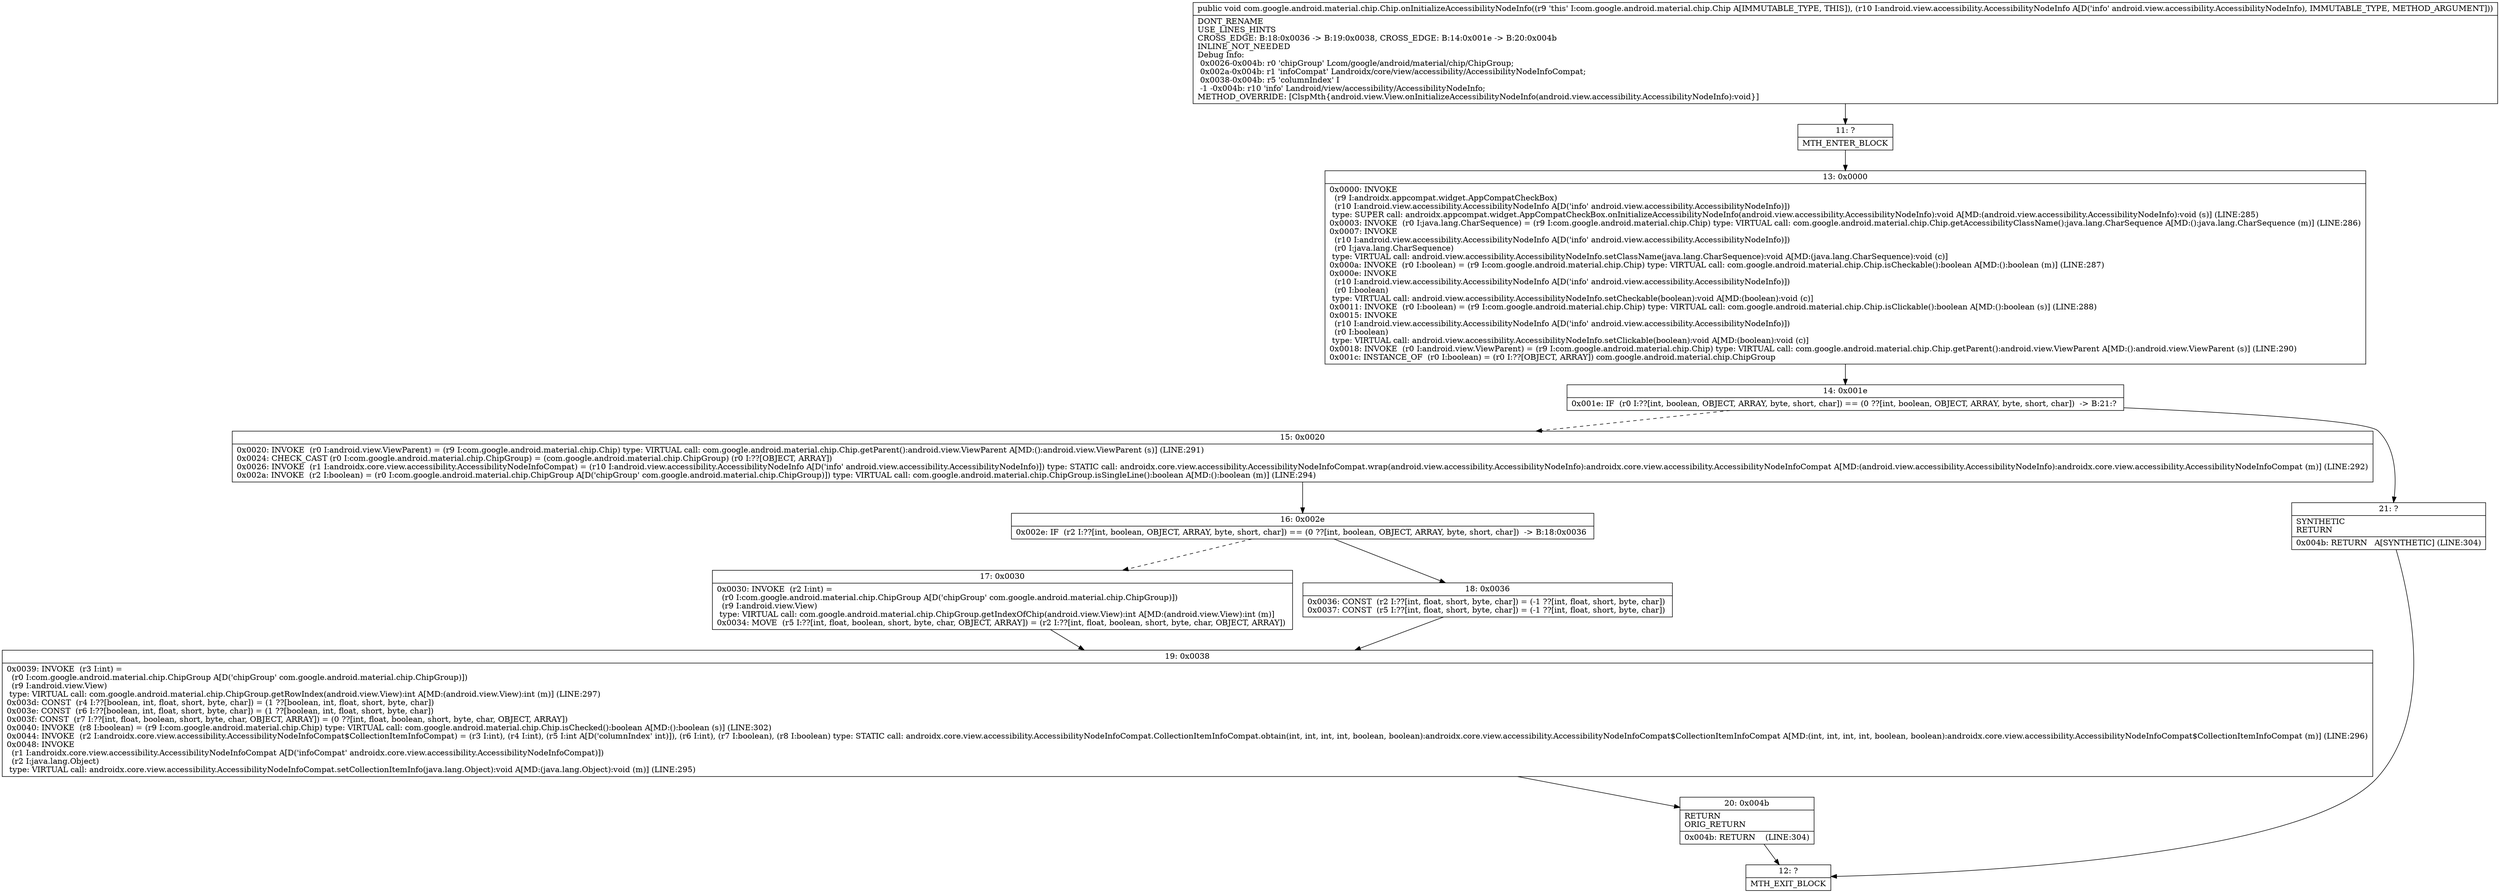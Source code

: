 digraph "CFG forcom.google.android.material.chip.Chip.onInitializeAccessibilityNodeInfo(Landroid\/view\/accessibility\/AccessibilityNodeInfo;)V" {
Node_11 [shape=record,label="{11\:\ ?|MTH_ENTER_BLOCK\l}"];
Node_13 [shape=record,label="{13\:\ 0x0000|0x0000: INVOKE  \l  (r9 I:androidx.appcompat.widget.AppCompatCheckBox)\l  (r10 I:android.view.accessibility.AccessibilityNodeInfo A[D('info' android.view.accessibility.AccessibilityNodeInfo)])\l type: SUPER call: androidx.appcompat.widget.AppCompatCheckBox.onInitializeAccessibilityNodeInfo(android.view.accessibility.AccessibilityNodeInfo):void A[MD:(android.view.accessibility.AccessibilityNodeInfo):void (s)] (LINE:285)\l0x0003: INVOKE  (r0 I:java.lang.CharSequence) = (r9 I:com.google.android.material.chip.Chip) type: VIRTUAL call: com.google.android.material.chip.Chip.getAccessibilityClassName():java.lang.CharSequence A[MD:():java.lang.CharSequence (m)] (LINE:286)\l0x0007: INVOKE  \l  (r10 I:android.view.accessibility.AccessibilityNodeInfo A[D('info' android.view.accessibility.AccessibilityNodeInfo)])\l  (r0 I:java.lang.CharSequence)\l type: VIRTUAL call: android.view.accessibility.AccessibilityNodeInfo.setClassName(java.lang.CharSequence):void A[MD:(java.lang.CharSequence):void (c)]\l0x000a: INVOKE  (r0 I:boolean) = (r9 I:com.google.android.material.chip.Chip) type: VIRTUAL call: com.google.android.material.chip.Chip.isCheckable():boolean A[MD:():boolean (m)] (LINE:287)\l0x000e: INVOKE  \l  (r10 I:android.view.accessibility.AccessibilityNodeInfo A[D('info' android.view.accessibility.AccessibilityNodeInfo)])\l  (r0 I:boolean)\l type: VIRTUAL call: android.view.accessibility.AccessibilityNodeInfo.setCheckable(boolean):void A[MD:(boolean):void (c)]\l0x0011: INVOKE  (r0 I:boolean) = (r9 I:com.google.android.material.chip.Chip) type: VIRTUAL call: com.google.android.material.chip.Chip.isClickable():boolean A[MD:():boolean (s)] (LINE:288)\l0x0015: INVOKE  \l  (r10 I:android.view.accessibility.AccessibilityNodeInfo A[D('info' android.view.accessibility.AccessibilityNodeInfo)])\l  (r0 I:boolean)\l type: VIRTUAL call: android.view.accessibility.AccessibilityNodeInfo.setClickable(boolean):void A[MD:(boolean):void (c)]\l0x0018: INVOKE  (r0 I:android.view.ViewParent) = (r9 I:com.google.android.material.chip.Chip) type: VIRTUAL call: com.google.android.material.chip.Chip.getParent():android.view.ViewParent A[MD:():android.view.ViewParent (s)] (LINE:290)\l0x001c: INSTANCE_OF  (r0 I:boolean) = (r0 I:??[OBJECT, ARRAY]) com.google.android.material.chip.ChipGroup \l}"];
Node_14 [shape=record,label="{14\:\ 0x001e|0x001e: IF  (r0 I:??[int, boolean, OBJECT, ARRAY, byte, short, char]) == (0 ??[int, boolean, OBJECT, ARRAY, byte, short, char])  \-\> B:21:? \l}"];
Node_15 [shape=record,label="{15\:\ 0x0020|0x0020: INVOKE  (r0 I:android.view.ViewParent) = (r9 I:com.google.android.material.chip.Chip) type: VIRTUAL call: com.google.android.material.chip.Chip.getParent():android.view.ViewParent A[MD:():android.view.ViewParent (s)] (LINE:291)\l0x0024: CHECK_CAST (r0 I:com.google.android.material.chip.ChipGroup) = (com.google.android.material.chip.ChipGroup) (r0 I:??[OBJECT, ARRAY]) \l0x0026: INVOKE  (r1 I:androidx.core.view.accessibility.AccessibilityNodeInfoCompat) = (r10 I:android.view.accessibility.AccessibilityNodeInfo A[D('info' android.view.accessibility.AccessibilityNodeInfo)]) type: STATIC call: androidx.core.view.accessibility.AccessibilityNodeInfoCompat.wrap(android.view.accessibility.AccessibilityNodeInfo):androidx.core.view.accessibility.AccessibilityNodeInfoCompat A[MD:(android.view.accessibility.AccessibilityNodeInfo):androidx.core.view.accessibility.AccessibilityNodeInfoCompat (m)] (LINE:292)\l0x002a: INVOKE  (r2 I:boolean) = (r0 I:com.google.android.material.chip.ChipGroup A[D('chipGroup' com.google.android.material.chip.ChipGroup)]) type: VIRTUAL call: com.google.android.material.chip.ChipGroup.isSingleLine():boolean A[MD:():boolean (m)] (LINE:294)\l}"];
Node_16 [shape=record,label="{16\:\ 0x002e|0x002e: IF  (r2 I:??[int, boolean, OBJECT, ARRAY, byte, short, char]) == (0 ??[int, boolean, OBJECT, ARRAY, byte, short, char])  \-\> B:18:0x0036 \l}"];
Node_17 [shape=record,label="{17\:\ 0x0030|0x0030: INVOKE  (r2 I:int) = \l  (r0 I:com.google.android.material.chip.ChipGroup A[D('chipGroup' com.google.android.material.chip.ChipGroup)])\l  (r9 I:android.view.View)\l type: VIRTUAL call: com.google.android.material.chip.ChipGroup.getIndexOfChip(android.view.View):int A[MD:(android.view.View):int (m)]\l0x0034: MOVE  (r5 I:??[int, float, boolean, short, byte, char, OBJECT, ARRAY]) = (r2 I:??[int, float, boolean, short, byte, char, OBJECT, ARRAY]) \l}"];
Node_19 [shape=record,label="{19\:\ 0x0038|0x0039: INVOKE  (r3 I:int) = \l  (r0 I:com.google.android.material.chip.ChipGroup A[D('chipGroup' com.google.android.material.chip.ChipGroup)])\l  (r9 I:android.view.View)\l type: VIRTUAL call: com.google.android.material.chip.ChipGroup.getRowIndex(android.view.View):int A[MD:(android.view.View):int (m)] (LINE:297)\l0x003d: CONST  (r4 I:??[boolean, int, float, short, byte, char]) = (1 ??[boolean, int, float, short, byte, char]) \l0x003e: CONST  (r6 I:??[boolean, int, float, short, byte, char]) = (1 ??[boolean, int, float, short, byte, char]) \l0x003f: CONST  (r7 I:??[int, float, boolean, short, byte, char, OBJECT, ARRAY]) = (0 ??[int, float, boolean, short, byte, char, OBJECT, ARRAY]) \l0x0040: INVOKE  (r8 I:boolean) = (r9 I:com.google.android.material.chip.Chip) type: VIRTUAL call: com.google.android.material.chip.Chip.isChecked():boolean A[MD:():boolean (s)] (LINE:302)\l0x0044: INVOKE  (r2 I:androidx.core.view.accessibility.AccessibilityNodeInfoCompat$CollectionItemInfoCompat) = (r3 I:int), (r4 I:int), (r5 I:int A[D('columnIndex' int)]), (r6 I:int), (r7 I:boolean), (r8 I:boolean) type: STATIC call: androidx.core.view.accessibility.AccessibilityNodeInfoCompat.CollectionItemInfoCompat.obtain(int, int, int, int, boolean, boolean):androidx.core.view.accessibility.AccessibilityNodeInfoCompat$CollectionItemInfoCompat A[MD:(int, int, int, int, boolean, boolean):androidx.core.view.accessibility.AccessibilityNodeInfoCompat$CollectionItemInfoCompat (m)] (LINE:296)\l0x0048: INVOKE  \l  (r1 I:androidx.core.view.accessibility.AccessibilityNodeInfoCompat A[D('infoCompat' androidx.core.view.accessibility.AccessibilityNodeInfoCompat)])\l  (r2 I:java.lang.Object)\l type: VIRTUAL call: androidx.core.view.accessibility.AccessibilityNodeInfoCompat.setCollectionItemInfo(java.lang.Object):void A[MD:(java.lang.Object):void (m)] (LINE:295)\l}"];
Node_20 [shape=record,label="{20\:\ 0x004b|RETURN\lORIG_RETURN\l|0x004b: RETURN    (LINE:304)\l}"];
Node_12 [shape=record,label="{12\:\ ?|MTH_EXIT_BLOCK\l}"];
Node_18 [shape=record,label="{18\:\ 0x0036|0x0036: CONST  (r2 I:??[int, float, short, byte, char]) = (\-1 ??[int, float, short, byte, char]) \l0x0037: CONST  (r5 I:??[int, float, short, byte, char]) = (\-1 ??[int, float, short, byte, char]) \l}"];
Node_21 [shape=record,label="{21\:\ ?|SYNTHETIC\lRETURN\l|0x004b: RETURN   A[SYNTHETIC] (LINE:304)\l}"];
MethodNode[shape=record,label="{public void com.google.android.material.chip.Chip.onInitializeAccessibilityNodeInfo((r9 'this' I:com.google.android.material.chip.Chip A[IMMUTABLE_TYPE, THIS]), (r10 I:android.view.accessibility.AccessibilityNodeInfo A[D('info' android.view.accessibility.AccessibilityNodeInfo), IMMUTABLE_TYPE, METHOD_ARGUMENT]))  | DONT_RENAME\lUSE_LINES_HINTS\lCROSS_EDGE: B:18:0x0036 \-\> B:19:0x0038, CROSS_EDGE: B:14:0x001e \-\> B:20:0x004b\lINLINE_NOT_NEEDED\lDebug Info:\l  0x0026\-0x004b: r0 'chipGroup' Lcom\/google\/android\/material\/chip\/ChipGroup;\l  0x002a\-0x004b: r1 'infoCompat' Landroidx\/core\/view\/accessibility\/AccessibilityNodeInfoCompat;\l  0x0038\-0x004b: r5 'columnIndex' I\l  \-1 \-0x004b: r10 'info' Landroid\/view\/accessibility\/AccessibilityNodeInfo;\lMETHOD_OVERRIDE: [ClspMth\{android.view.View.onInitializeAccessibilityNodeInfo(android.view.accessibility.AccessibilityNodeInfo):void\}]\l}"];
MethodNode -> Node_11;Node_11 -> Node_13;
Node_13 -> Node_14;
Node_14 -> Node_15[style=dashed];
Node_14 -> Node_21;
Node_15 -> Node_16;
Node_16 -> Node_17[style=dashed];
Node_16 -> Node_18;
Node_17 -> Node_19;
Node_19 -> Node_20;
Node_20 -> Node_12;
Node_18 -> Node_19;
Node_21 -> Node_12;
}


